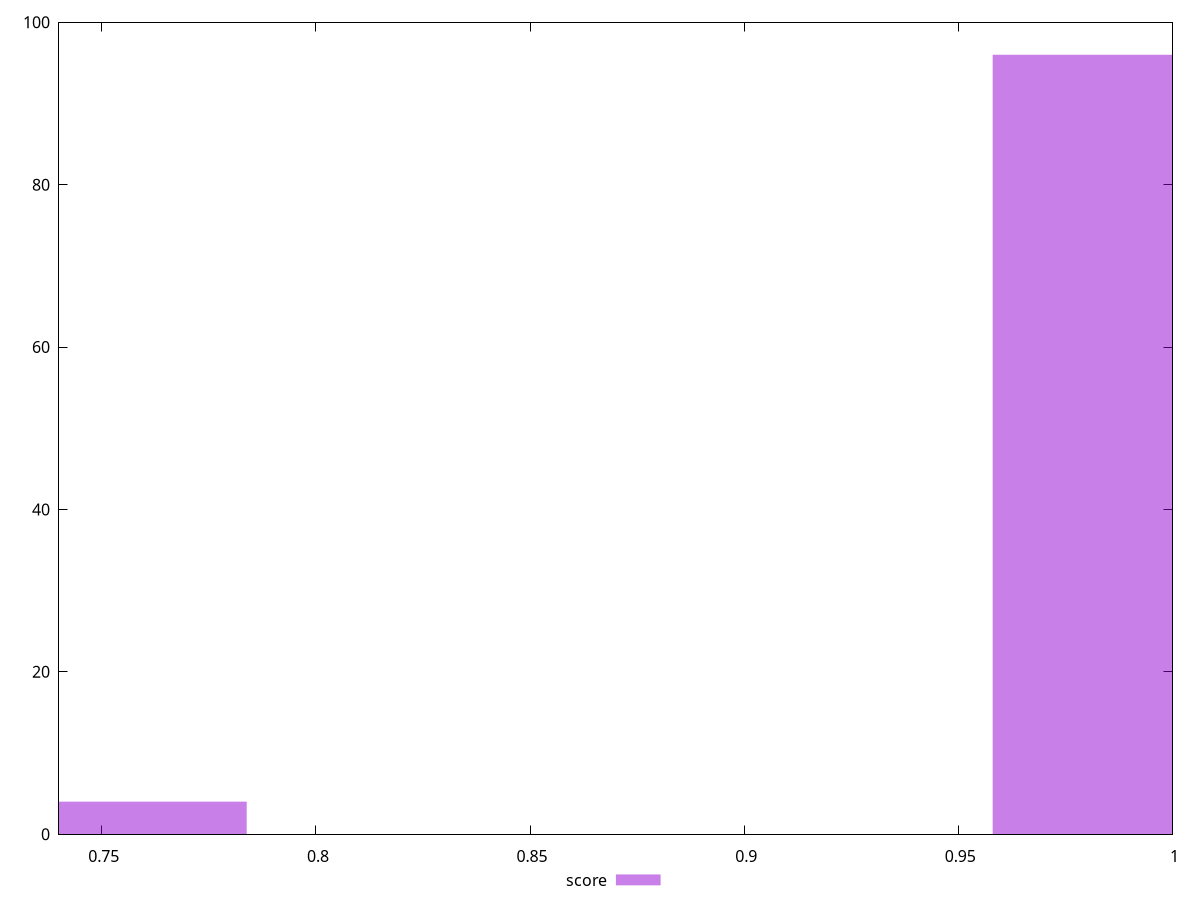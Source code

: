 reset

$score <<EOF
0.9870445147493221 96
0.7547987465730109 4
EOF

set key outside below
set boxwidth 0.05806144204407777
set xrange [0.74:1]
set yrange [0:100]
set trange [0:100]
set style fill transparent solid 0.5 noborder
set terminal svg size 640, 490 enhanced background rgb 'white'
set output "reports/report_00028_2021-02-24T12-49-42.674Z/uses-rel-preconnect/samples/music/score/histogram.svg"

plot $score title "score" with boxes

reset
